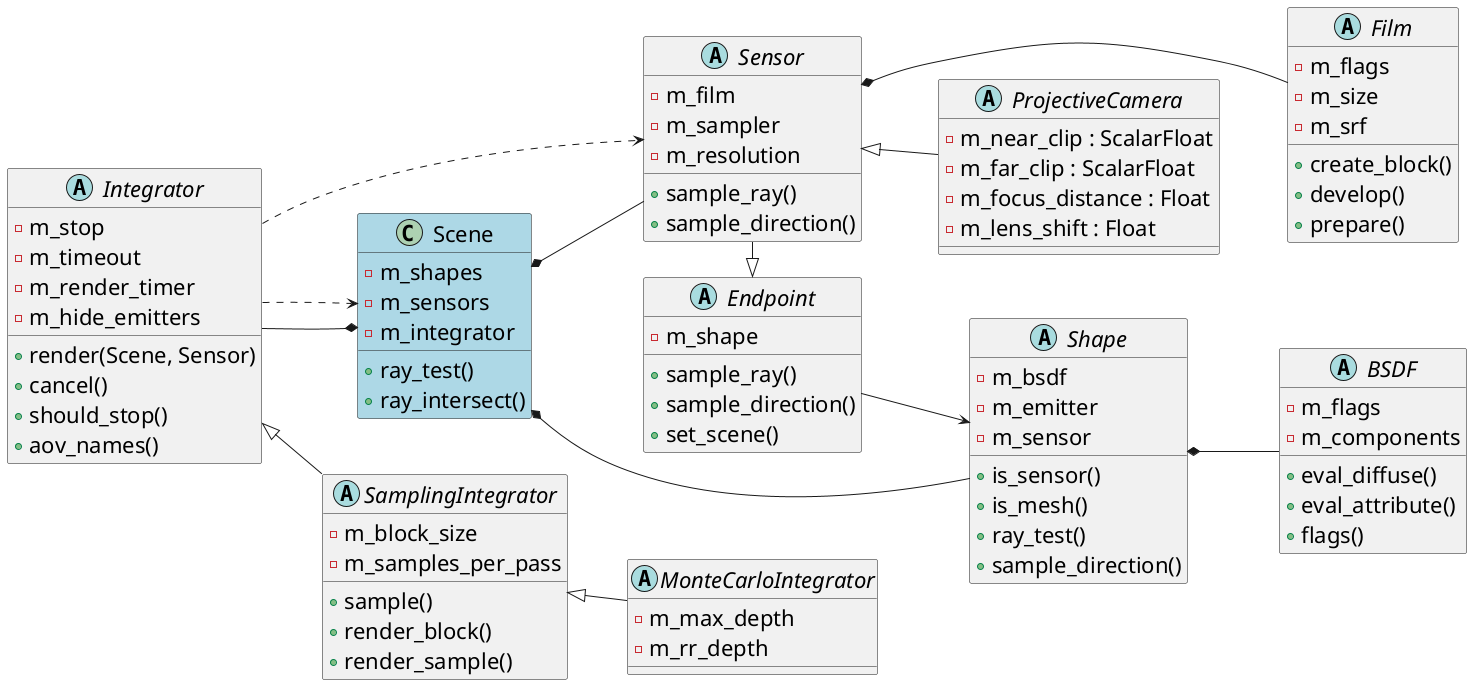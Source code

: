 @startuml
skinparam defaultFontName Arial
skinparam classFontSize 24
skinparam defaultFontSize 22
left to right direction 
abstract class Integrator {
    - m_stop
    - m_timeout
    - m_render_timer
    - m_hide_emitters
    + render(Scene, Sensor)
    + cancel()
    + should_stop()
    + aov_names()
}

abstract class SamplingIntegrator {
    - m_block_size
    - m_samples_per_pass
    + sample()
    + render_block()
    + render_sample()
}

abstract class MonteCarloIntegrator {
    - m_max_depth
    - m_rr_depth
}

abstract class Shape {
    - m_bsdf
    - m_emitter
    - m_sensor
    + is_sensor()
    + is_mesh()
    + ray_test()
    + sample_direction()
}

abstract class Endpoint {
    - m_shape
    + sample_ray()
    + sample_direction()
    + set_scene()
}

abstract class Sensor {
    - m_film
    - m_sampler
    - m_resolution
    + sample_ray()
    + sample_direction()
}

class Scene #lightblue {
    - m_shapes
    - m_sensors
    - m_integrator
    + ray_test()
    + ray_intersect()
}

abstract class BSDF {
    - m_flags
    - m_components
    + eval_diffuse()
    + eval_attribute()
    + flags()
}

abstract class Film {
    - m_flags
    - m_size
    - m_srf
    + create_block()
    + develop()
    + prepare()
}

abstract class ProjectiveCamera {
    - m_near_clip : ScalarFloat
    - m_far_clip : ScalarFloat
    - m_focus_distance : Float
    - m_lens_shift : Float
}

Sensor <|-- ProjectiveCamera
ProjectiveCamera -[hidden]-> Film
Sensor *-- Film  
Scene *-- Shape  
Scene *-- Sensor  
Scene *-u- Integrator  
Integrator .d.> Scene  
Integrator ..> Sensor  
Sensor -|> Endpoint  
Shape *-- BSDF  
Endpoint --> Shape  
Integrator <|-- SamplingIntegrator  
SamplingIntegrator <|-- MonteCarloIntegrator  


@enduml

